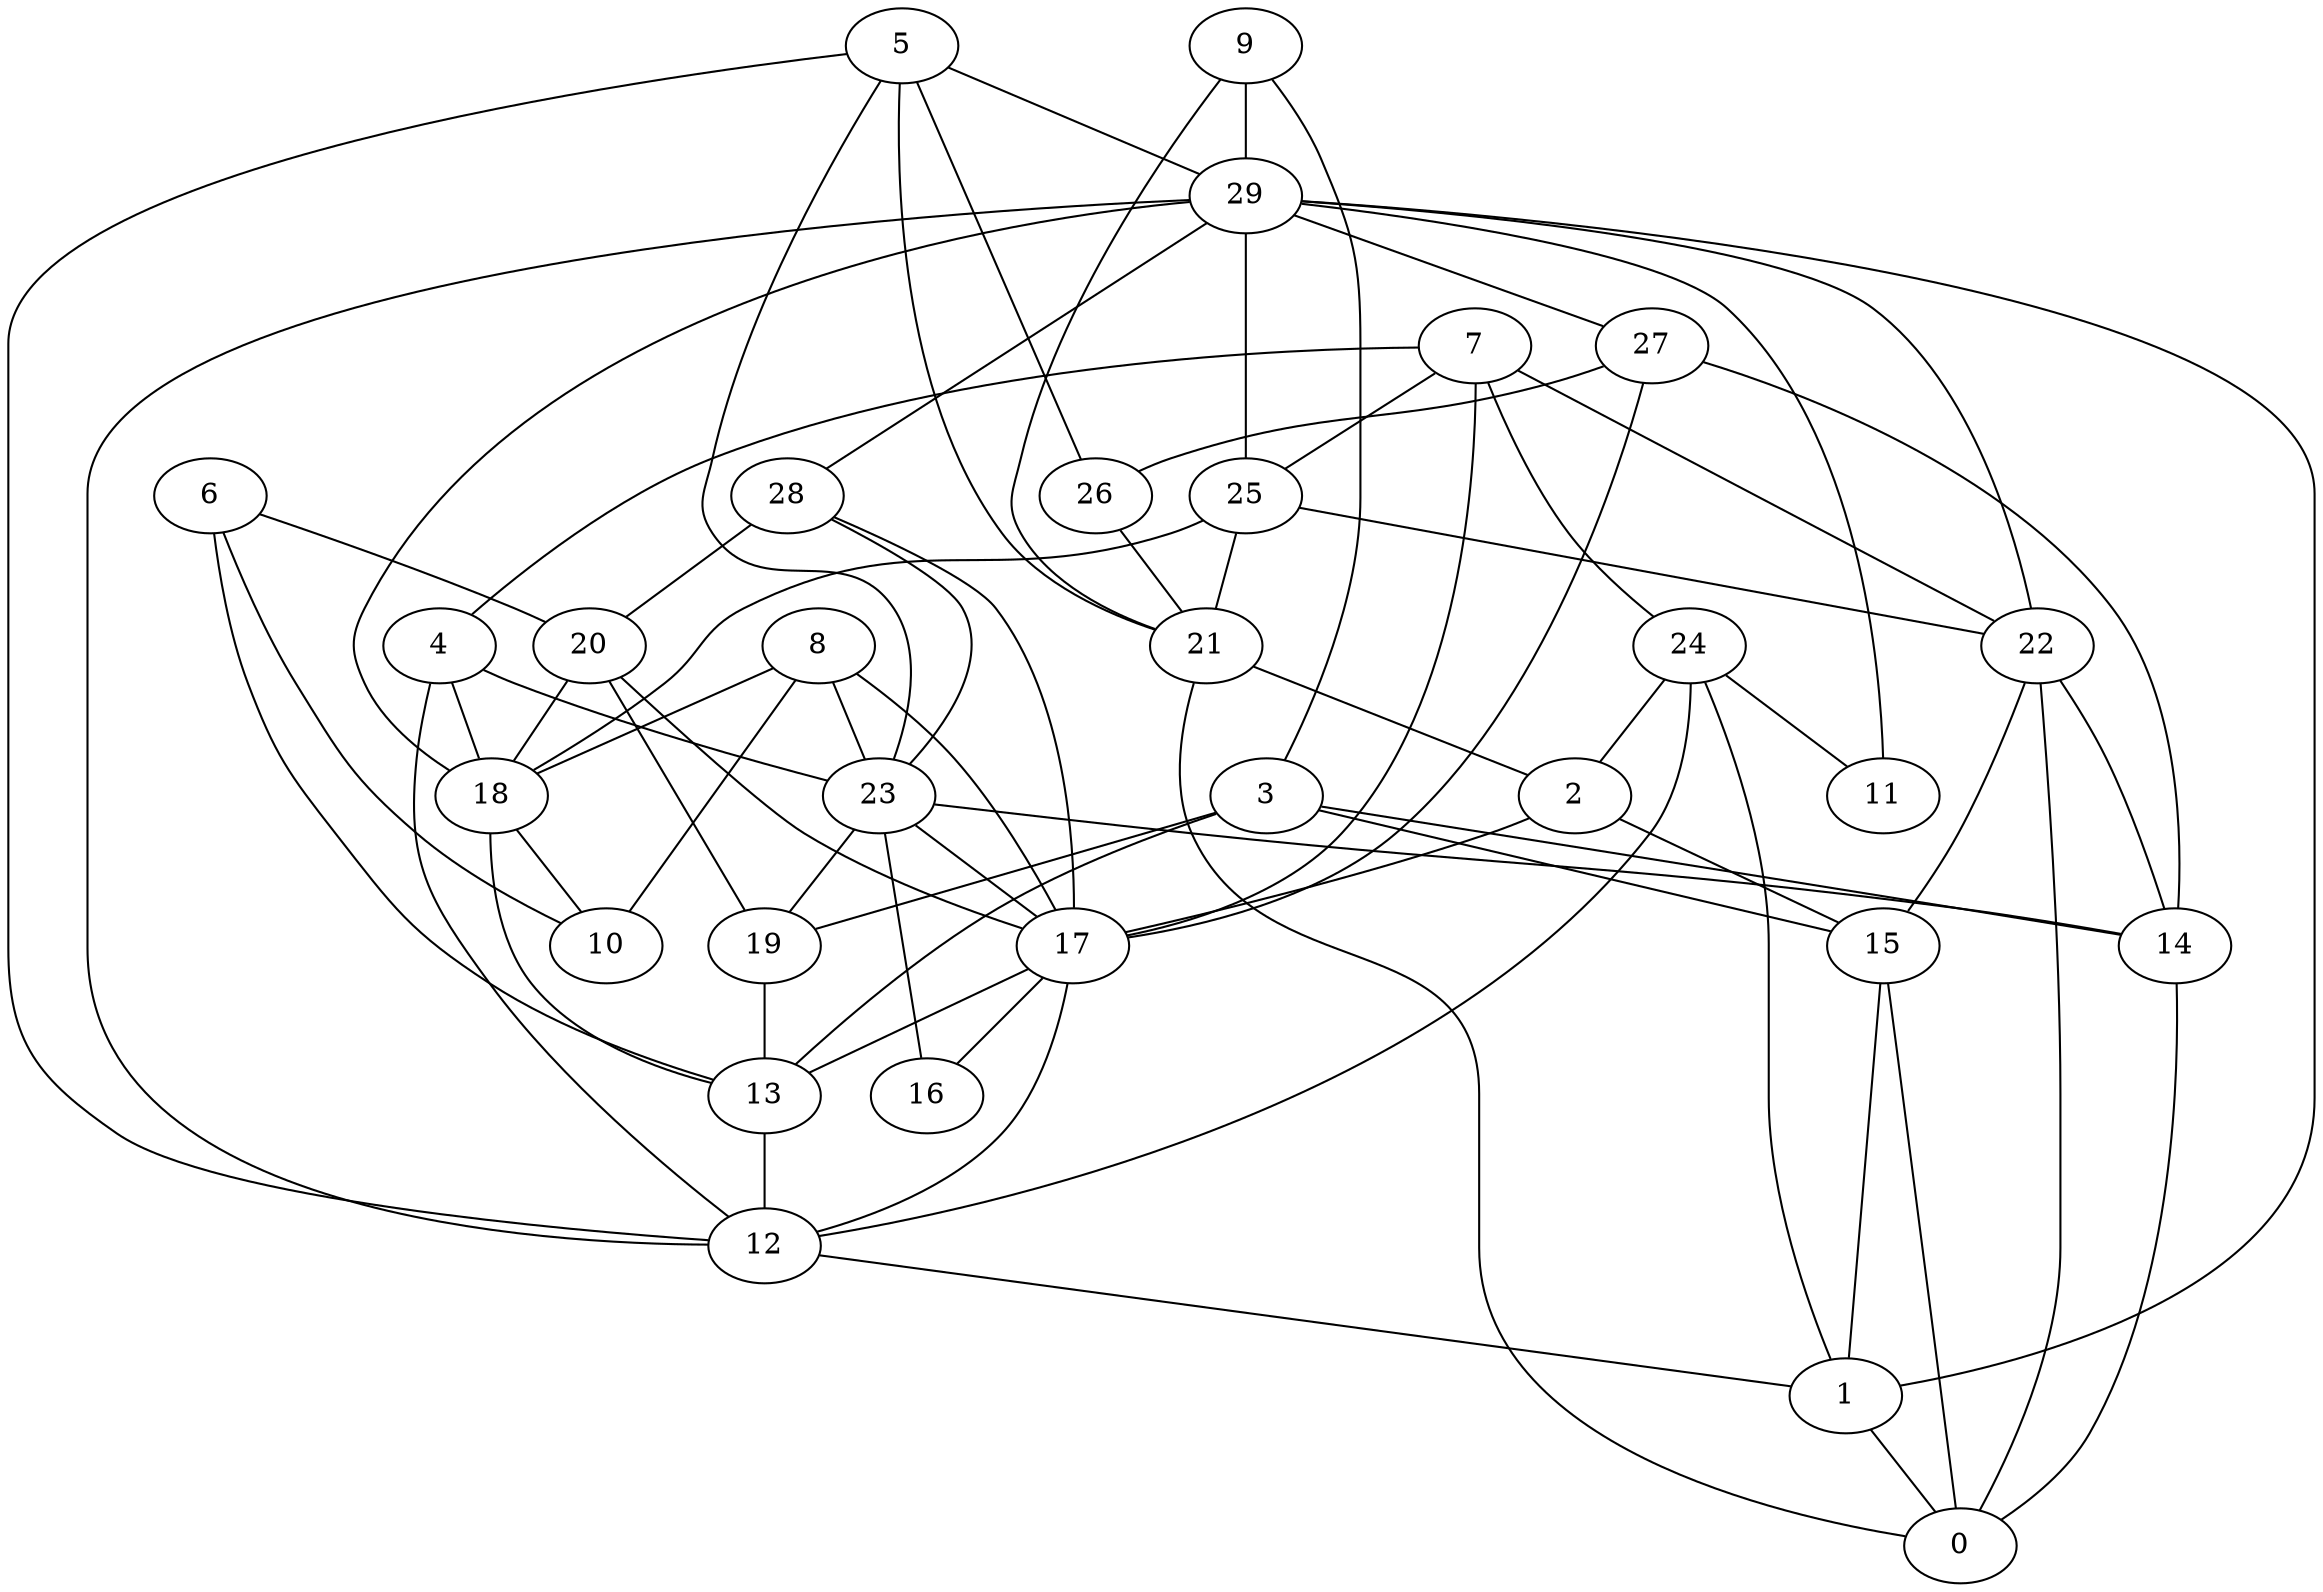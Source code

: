 digraph GG_graph {

subgraph G_graph {
edge [color = black]
"20" -> "17" [dir = none]
"5" -> "26" [dir = none]
"5" -> "21" [dir = none]
"22" -> "14" [dir = none]
"22" -> "0" [dir = none]
"22" -> "15" [dir = none]
"17" -> "16" [dir = none]
"9" -> "21" [dir = none]
"1" -> "0" [dir = none]
"24" -> "11" [dir = none]
"25" -> "18" [dir = none]
"25" -> "21" [dir = none]
"25" -> "22" [dir = none]
"29" -> "27" [dir = none]
"29" -> "28" [dir = none]
"29" -> "11" [dir = none]
"29" -> "25" [dir = none]
"21" -> "2" [dir = none]
"23" -> "19" [dir = none]
"23" -> "16" [dir = none]
"12" -> "1" [dir = none]
"3" -> "13" [dir = none]
"3" -> "19" [dir = none]
"6" -> "10" [dir = none]
"8" -> "10" [dir = none]
"8" -> "17" [dir = none]
"7" -> "17" [dir = none]
"7" -> "25" [dir = none]
"4" -> "23" [dir = none]
"5" -> "29" [dir = none]
"17" -> "12" [dir = none]
"29" -> "1" [dir = none]
"4" -> "12" [dir = none]
"26" -> "21" [dir = none]
"24" -> "12" [dir = none]
"7" -> "24" [dir = none]
"4" -> "18" [dir = none]
"18" -> "13" [dir = none]
"29" -> "18" [dir = none]
"28" -> "17" [dir = none]
"7" -> "22" [dir = none]
"2" -> "17" [dir = none]
"27" -> "17" [dir = none]
"5" -> "12" [dir = none]
"2" -> "15" [dir = none]
"24" -> "2" [dir = none]
"14" -> "0" [dir = none]
"20" -> "18" [dir = none]
"23" -> "14" [dir = none]
"20" -> "19" [dir = none]
"13" -> "12" [dir = none]
"6" -> "13" [dir = none]
"6" -> "20" [dir = none]
"24" -> "1" [dir = none]
"15" -> "0" [dir = none]
"3" -> "14" [dir = none]
"9" -> "29" [dir = none]
"18" -> "10" [dir = none]
"28" -> "23" [dir = none]
"5" -> "23" [dir = none]
"23" -> "17" [dir = none]
"3" -> "15" [dir = none]
"8" -> "23" [dir = none]
"27" -> "26" [dir = none]
"27" -> "14" [dir = none]
"8" -> "18" [dir = none]
"19" -> "13" [dir = none]
"7" -> "4" [dir = none]
"29" -> "12" [dir = none]
"9" -> "3" [dir = none]
"21" -> "0" [dir = none]
"28" -> "20" [dir = none]
"17" -> "13" [dir = none]
"29" -> "22" [dir = none]
"15" -> "1" [dir = none]
}

}
